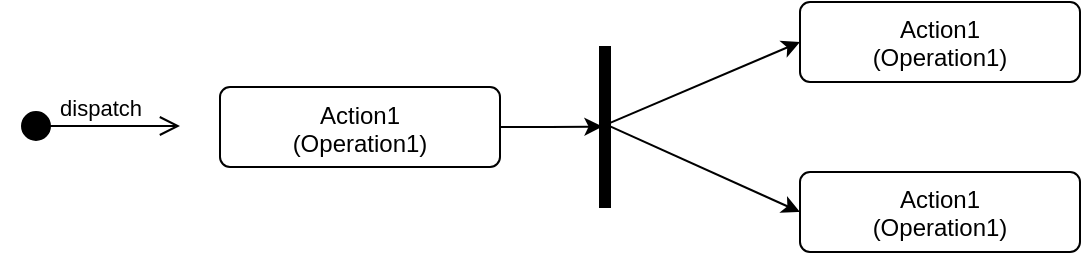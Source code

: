 <mxfile version="22.1.0" type="github">
  <diagram name="Page-1" id="c4acf3e9-155e-7222-9cf6-157b1a14988f">
    <mxGraphModel dx="1195" dy="785" grid="0" gridSize="10" guides="1" tooltips="1" connect="1" arrows="1" fold="1" page="0" pageScale="1" pageWidth="850" pageHeight="1100" background="none" math="0" shadow="0">
      <root>
        <mxCell id="0" />
        <mxCell id="1" parent="0" />
        <mxCell id="SWCbF4250IS1tGv3gK87-2" value="dispatch" style="html=1;verticalAlign=bottom;startArrow=circle;startFill=1;endArrow=open;startSize=6;endSize=8;curved=0;rounded=0;" edge="1" parent="1">
          <mxGeometry width="80" relative="1" as="geometry">
            <mxPoint x="93" y="291" as="sourcePoint" />
            <mxPoint x="173" y="291" as="targetPoint" />
          </mxGeometry>
        </mxCell>
        <mxCell id="SWCbF4250IS1tGv3gK87-3" style="rounded=0;orthogonalLoop=1;jettySize=auto;html=1;exitX=0.718;exitY=0.482;exitDx=0;exitDy=0;exitPerimeter=0;entryX=0;entryY=0.5;entryDx=0;entryDy=0;" edge="1" parent="1" source="SWCbF4250IS1tGv3gK87-4" target="SWCbF4250IS1tGv3gK87-8">
          <mxGeometry relative="1" as="geometry" />
        </mxCell>
        <mxCell id="SWCbF4250IS1tGv3gK87-4" value="" style="html=1;points=[];perimeter=orthogonalPerimeter;fillColor=strokeColor;" vertex="1" parent="1">
          <mxGeometry x="383" y="251.5" width="5" height="80" as="geometry" />
        </mxCell>
        <mxCell id="SWCbF4250IS1tGv3gK87-5" value="Action1&lt;br&gt;(Operation1)" style="html=1;align=center;verticalAlign=top;rounded=1;absoluteArcSize=1;arcSize=10;dashed=0;whiteSpace=wrap;" vertex="1" parent="1">
          <mxGeometry x="193" y="271.5" width="140" height="40" as="geometry" />
        </mxCell>
        <mxCell id="SWCbF4250IS1tGv3gK87-6" style="edgeStyle=orthogonalEdgeStyle;rounded=0;orthogonalLoop=1;jettySize=auto;html=1;entryX=0.247;entryY=0.497;entryDx=0;entryDy=0;entryPerimeter=0;" edge="1" parent="1" source="SWCbF4250IS1tGv3gK87-5" target="SWCbF4250IS1tGv3gK87-4">
          <mxGeometry relative="1" as="geometry" />
        </mxCell>
        <mxCell id="SWCbF4250IS1tGv3gK87-7" style="rounded=0;orthogonalLoop=1;jettySize=auto;html=1;exitX=0.407;exitY=0.479;exitDx=0;exitDy=0;exitPerimeter=0;entryX=0;entryY=0.5;entryDx=0;entryDy=0;" edge="1" parent="1" source="SWCbF4250IS1tGv3gK87-4" target="SWCbF4250IS1tGv3gK87-9">
          <mxGeometry relative="1" as="geometry">
            <mxPoint x="397" y="300.5" as="sourcePoint" />
            <mxPoint x="533" y="211.5" as="targetPoint" />
          </mxGeometry>
        </mxCell>
        <mxCell id="SWCbF4250IS1tGv3gK87-8" value="Action1&lt;br&gt;(Operation1)" style="html=1;align=center;verticalAlign=top;rounded=1;absoluteArcSize=1;arcSize=10;dashed=0;whiteSpace=wrap;" vertex="1" parent="1">
          <mxGeometry x="483" y="229" width="140" height="40" as="geometry" />
        </mxCell>
        <mxCell id="SWCbF4250IS1tGv3gK87-9" value="Action1&lt;br&gt;(Operation1)" style="html=1;align=center;verticalAlign=top;rounded=1;absoluteArcSize=1;arcSize=10;dashed=0;whiteSpace=wrap;" vertex="1" parent="1">
          <mxGeometry x="483" y="314" width="140" height="40" as="geometry" />
        </mxCell>
      </root>
    </mxGraphModel>
  </diagram>
</mxfile>
